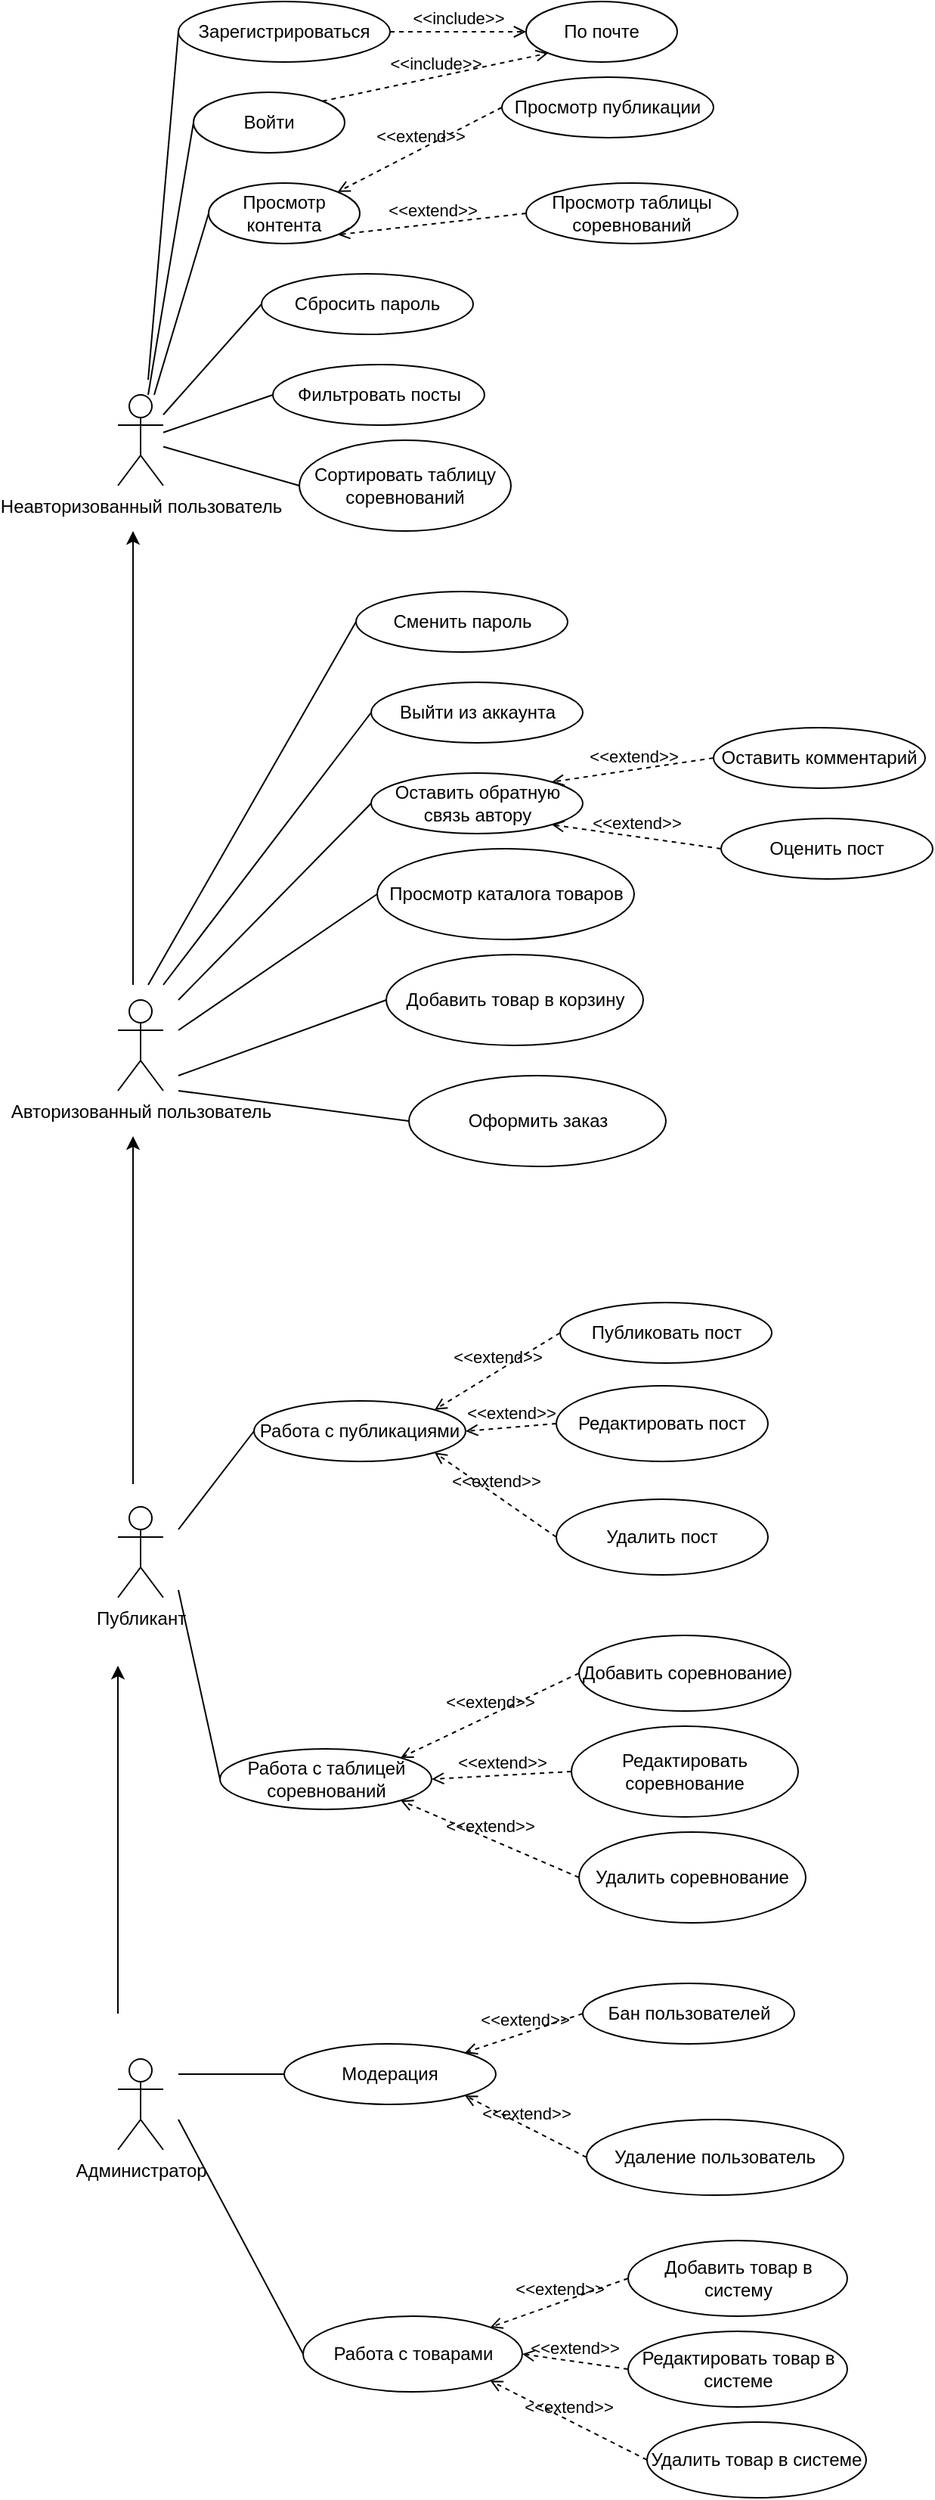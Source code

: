 <mxfile version="28.2.5">
  <diagram name="Страница — 1" id="mv64zrf2lBotsHVel3zt">
    <mxGraphModel dx="1009" dy="600" grid="1" gridSize="10" guides="1" tooltips="1" connect="1" arrows="1" fold="1" page="1" pageScale="1" pageWidth="827" pageHeight="1169" math="0" shadow="0">
      <root>
        <mxCell id="0" />
        <mxCell id="1" parent="0" />
        <mxCell id="i0R5Lt4Jgc1w6IUPzWkG-1" value="Неавторизованный пользователь" style="shape=umlActor;verticalLabelPosition=bottom;verticalAlign=top;html=1;outlineConnect=0;" parent="1" vertex="1">
          <mxGeometry x="90" y="280" width="30" height="60" as="geometry" />
        </mxCell>
        <mxCell id="i0R5Lt4Jgc1w6IUPzWkG-4" value="Авторизованный пользователь" style="shape=umlActor;verticalLabelPosition=bottom;verticalAlign=top;html=1;outlineConnect=0;" parent="1" vertex="1">
          <mxGeometry x="90" y="680" width="30" height="60" as="geometry" />
        </mxCell>
        <mxCell id="i0R5Lt4Jgc1w6IUPzWkG-5" value="Администратор" style="shape=umlActor;verticalLabelPosition=bottom;verticalAlign=top;html=1;outlineConnect=0;" parent="1" vertex="1">
          <mxGeometry x="90" y="1380" width="30" height="60" as="geometry" />
        </mxCell>
        <mxCell id="i0R5Lt4Jgc1w6IUPzWkG-6" value="Зарегистрироваться" style="ellipse;whiteSpace=wrap;html=1;align=center;" parent="1" vertex="1">
          <mxGeometry x="130" y="20" width="140" height="40" as="geometry" />
        </mxCell>
        <mxCell id="i0R5Lt4Jgc1w6IUPzWkG-7" value="Войти" style="ellipse;whiteSpace=wrap;html=1;align=center;" parent="1" vertex="1">
          <mxGeometry x="140" y="80" width="100" height="40" as="geometry" />
        </mxCell>
        <mxCell id="i0R5Lt4Jgc1w6IUPzWkG-8" value="Просмотр контента" style="ellipse;whiteSpace=wrap;html=1;align=center;" parent="1" vertex="1">
          <mxGeometry x="150" y="140" width="100" height="40" as="geometry" />
        </mxCell>
        <mxCell id="i0R5Lt4Jgc1w6IUPzWkG-9" value="" style="endArrow=classic;html=1;rounded=0;" parent="1" edge="1">
          <mxGeometry width="50" height="50" relative="1" as="geometry">
            <mxPoint x="100" y="670" as="sourcePoint" />
            <mxPoint x="100" y="370" as="targetPoint" />
          </mxGeometry>
        </mxCell>
        <mxCell id="i0R5Lt4Jgc1w6IUPzWkG-11" value="" style="endArrow=none;html=1;rounded=0;entryX=0;entryY=0.5;entryDx=0;entryDy=0;" parent="1" target="i0R5Lt4Jgc1w6IUPzWkG-6" edge="1">
          <mxGeometry width="50" height="50" relative="1" as="geometry">
            <mxPoint x="110" y="270" as="sourcePoint" />
            <mxPoint x="340" y="370" as="targetPoint" />
          </mxGeometry>
        </mxCell>
        <mxCell id="i0R5Lt4Jgc1w6IUPzWkG-12" value="" style="endArrow=none;html=1;rounded=0;entryX=0;entryY=0.5;entryDx=0;entryDy=0;" parent="1" target="i0R5Lt4Jgc1w6IUPzWkG-7" edge="1">
          <mxGeometry width="50" height="50" relative="1" as="geometry">
            <mxPoint x="110" y="280" as="sourcePoint" />
            <mxPoint x="340" y="370" as="targetPoint" />
          </mxGeometry>
        </mxCell>
        <mxCell id="i0R5Lt4Jgc1w6IUPzWkG-13" value="" style="endArrow=none;html=1;rounded=0;exitX=0;exitY=0.5;exitDx=0;exitDy=0;" parent="1" source="i0R5Lt4Jgc1w6IUPzWkG-8" target="i0R5Lt4Jgc1w6IUPzWkG-1" edge="1">
          <mxGeometry width="50" height="50" relative="1" as="geometry">
            <mxPoint x="290" y="420" as="sourcePoint" />
            <mxPoint x="340" y="370" as="targetPoint" />
          </mxGeometry>
        </mxCell>
        <mxCell id="i0R5Lt4Jgc1w6IUPzWkG-14" value="Сбросить пароль" style="ellipse;whiteSpace=wrap;html=1;align=center;" parent="1" vertex="1">
          <mxGeometry x="185" y="200" width="140" height="40" as="geometry" />
        </mxCell>
        <mxCell id="i0R5Lt4Jgc1w6IUPzWkG-15" value="Сменить пароль" style="ellipse;whiteSpace=wrap;html=1;align=center;" parent="1" vertex="1">
          <mxGeometry x="247.5" y="410" width="140" height="40" as="geometry" />
        </mxCell>
        <mxCell id="i0R5Lt4Jgc1w6IUPzWkG-16" value="Выйти из аккаунта" style="ellipse;whiteSpace=wrap;html=1;align=center;" parent="1" vertex="1">
          <mxGeometry x="257.5" y="470" width="140" height="40" as="geometry" />
        </mxCell>
        <mxCell id="i0R5Lt4Jgc1w6IUPzWkG-17" value="Оставить комментарий" style="ellipse;whiteSpace=wrap;html=1;align=center;" parent="1" vertex="1">
          <mxGeometry x="484" y="500" width="140" height="40" as="geometry" />
        </mxCell>
        <mxCell id="i0R5Lt4Jgc1w6IUPzWkG-18" value="Модерация" style="ellipse;whiteSpace=wrap;html=1;align=center;" parent="1" vertex="1">
          <mxGeometry x="200" y="1370" width="140" height="40" as="geometry" />
        </mxCell>
        <mxCell id="i0R5Lt4Jgc1w6IUPzWkG-19" value="Бан пользователей" style="ellipse;whiteSpace=wrap;html=1;align=center;" parent="1" vertex="1">
          <mxGeometry x="397.5" y="1330" width="140" height="40" as="geometry" />
        </mxCell>
        <mxCell id="i0R5Lt4Jgc1w6IUPzWkG-20" value="Удаление пользователь" style="ellipse;whiteSpace=wrap;html=1;align=center;" parent="1" vertex="1">
          <mxGeometry x="400" y="1420" width="170" height="50" as="geometry" />
        </mxCell>
        <mxCell id="i0R5Lt4Jgc1w6IUPzWkG-21" value="Оценить пост" style="ellipse;whiteSpace=wrap;html=1;align=center;" parent="1" vertex="1">
          <mxGeometry x="489" y="560" width="140" height="40" as="geometry" />
        </mxCell>
        <mxCell id="i0R5Lt4Jgc1w6IUPzWkG-22" value="Оставить обратную связь автору" style="ellipse;whiteSpace=wrap;html=1;align=center;" parent="1" vertex="1">
          <mxGeometry x="257.5" y="530" width="140" height="40" as="geometry" />
        </mxCell>
        <mxCell id="i0R5Lt4Jgc1w6IUPzWkG-23" value="Публикант" style="shape=umlActor;verticalLabelPosition=bottom;verticalAlign=top;html=1;outlineConnect=0;" parent="1" vertex="1">
          <mxGeometry x="90" y="1015" width="30" height="60" as="geometry" />
        </mxCell>
        <mxCell id="i0R5Lt4Jgc1w6IUPzWkG-24" value="Публиковать пост" style="ellipse;whiteSpace=wrap;html=1;align=center;" parent="1" vertex="1">
          <mxGeometry x="382.5" y="880" width="140" height="40" as="geometry" />
        </mxCell>
        <mxCell id="i0R5Lt4Jgc1w6IUPzWkG-25" value="Редактировать пост" style="ellipse;whiteSpace=wrap;html=1;align=center;" parent="1" vertex="1">
          <mxGeometry x="380" y="935" width="140" height="50" as="geometry" />
        </mxCell>
        <mxCell id="i0R5Lt4Jgc1w6IUPzWkG-27" value="Удалить пост" style="ellipse;whiteSpace=wrap;html=1;align=center;" parent="1" vertex="1">
          <mxGeometry x="380" y="1010" width="140" height="50" as="geometry" />
        </mxCell>
        <mxCell id="i0R5Lt4Jgc1w6IUPzWkG-32" value="Фильтровать посты" style="ellipse;whiteSpace=wrap;html=1;align=center;" parent="1" vertex="1">
          <mxGeometry x="192.5" y="260" width="140" height="40" as="geometry" />
        </mxCell>
        <mxCell id="i0R5Lt4Jgc1w6IUPzWkG-33" value="Просмотр публикации" style="ellipse;whiteSpace=wrap;html=1;align=center;" parent="1" vertex="1">
          <mxGeometry x="344" y="70" width="140" height="40" as="geometry" />
        </mxCell>
        <mxCell id="i0R5Lt4Jgc1w6IUPzWkG-34" value="Просмотр таблицы соревнований" style="ellipse;whiteSpace=wrap;html=1;align=center;" parent="1" vertex="1">
          <mxGeometry x="360" y="140" width="140" height="40" as="geometry" />
        </mxCell>
        <mxCell id="i0R5Lt4Jgc1w6IUPzWkG-36" value="Сортировать таблицу соревнований" style="ellipse;whiteSpace=wrap;html=1;align=center;" parent="1" vertex="1">
          <mxGeometry x="210" y="310" width="140" height="60" as="geometry" />
        </mxCell>
        <mxCell id="i0R5Lt4Jgc1w6IUPzWkG-37" value="Просмотр каталога товаров" style="ellipse;whiteSpace=wrap;html=1;align=center;" parent="1" vertex="1">
          <mxGeometry x="261.5" y="580" width="170" height="60" as="geometry" />
        </mxCell>
        <mxCell id="i0R5Lt4Jgc1w6IUPzWkG-38" value="Добавить товар в корзину" style="ellipse;whiteSpace=wrap;html=1;align=center;" parent="1" vertex="1">
          <mxGeometry x="267.5" y="650" width="170" height="60" as="geometry" />
        </mxCell>
        <mxCell id="i0R5Lt4Jgc1w6IUPzWkG-39" value="Оформить заказ" style="ellipse;whiteSpace=wrap;html=1;align=center;" parent="1" vertex="1">
          <mxGeometry x="282.5" y="730" width="170" height="60" as="geometry" />
        </mxCell>
        <mxCell id="i0R5Lt4Jgc1w6IUPzWkG-40" value="Добавить товар в систему" style="ellipse;whiteSpace=wrap;html=1;align=center;" parent="1" vertex="1">
          <mxGeometry x="427.5" y="1500" width="145" height="50" as="geometry" />
        </mxCell>
        <mxCell id="i0R5Lt4Jgc1w6IUPzWkG-41" value="Работа с публикациями" style="ellipse;whiteSpace=wrap;html=1;align=center;" parent="1" vertex="1">
          <mxGeometry x="180" y="945" width="140" height="40" as="geometry" />
        </mxCell>
        <mxCell id="i0R5Lt4Jgc1w6IUPzWkG-42" value="Работа с таблицей соревнований" style="ellipse;whiteSpace=wrap;html=1;align=center;" parent="1" vertex="1">
          <mxGeometry x="157.5" y="1175" width="140" height="40" as="geometry" />
        </mxCell>
        <mxCell id="i0R5Lt4Jgc1w6IUPzWkG-43" value="Добавить соревнование" style="ellipse;whiteSpace=wrap;html=1;align=center;" parent="1" vertex="1">
          <mxGeometry x="395" y="1100" width="140" height="50" as="geometry" />
        </mxCell>
        <mxCell id="i0R5Lt4Jgc1w6IUPzWkG-44" value="Редактировать соревнование" style="ellipse;whiteSpace=wrap;html=1;align=center;" parent="1" vertex="1">
          <mxGeometry x="390" y="1160" width="150" height="60" as="geometry" />
        </mxCell>
        <mxCell id="i0R5Lt4Jgc1w6IUPzWkG-45" value="Удалить соревнование" style="ellipse;whiteSpace=wrap;html=1;align=center;" parent="1" vertex="1">
          <mxGeometry x="395" y="1230" width="150" height="60" as="geometry" />
        </mxCell>
        <mxCell id="i0R5Lt4Jgc1w6IUPzWkG-46" value="По почте" style="ellipse;whiteSpace=wrap;html=1;align=center;" parent="1" vertex="1">
          <mxGeometry x="360" y="20" width="100" height="40" as="geometry" />
        </mxCell>
        <mxCell id="i0R5Lt4Jgc1w6IUPzWkG-47" value="&amp;lt;&amp;lt;include&amp;gt;&amp;gt;" style="html=1;verticalAlign=bottom;labelBackgroundColor=none;endArrow=open;endFill=0;dashed=1;rounded=0;entryX=0;entryY=0.5;entryDx=0;entryDy=0;exitX=1;exitY=0.5;exitDx=0;exitDy=0;" parent="1" source="i0R5Lt4Jgc1w6IUPzWkG-6" target="i0R5Lt4Jgc1w6IUPzWkG-46" edge="1">
          <mxGeometry width="160" relative="1" as="geometry">
            <mxPoint x="310" y="130" as="sourcePoint" />
            <mxPoint x="380" y="140" as="targetPoint" />
          </mxGeometry>
        </mxCell>
        <mxCell id="i0R5Lt4Jgc1w6IUPzWkG-48" value="&amp;lt;&amp;lt;include&amp;gt;&amp;gt;" style="html=1;verticalAlign=bottom;labelBackgroundColor=none;endArrow=open;endFill=0;dashed=1;rounded=0;entryX=0;entryY=1;entryDx=0;entryDy=0;exitX=1;exitY=0;exitDx=0;exitDy=0;" parent="1" source="i0R5Lt4Jgc1w6IUPzWkG-7" target="i0R5Lt4Jgc1w6IUPzWkG-46" edge="1">
          <mxGeometry width="160" relative="1" as="geometry">
            <mxPoint x="230" y="340" as="sourcePoint" />
            <mxPoint x="390" y="340" as="targetPoint" />
          </mxGeometry>
        </mxCell>
        <mxCell id="i0R5Lt4Jgc1w6IUPzWkG-49" value="&amp;lt;&amp;lt;extend&amp;gt;&amp;gt;" style="html=1;verticalAlign=bottom;labelBackgroundColor=none;endArrow=open;endFill=0;dashed=1;rounded=0;exitX=0;exitY=0.5;exitDx=0;exitDy=0;entryX=1;entryY=0;entryDx=0;entryDy=0;" parent="1" source="i0R5Lt4Jgc1w6IUPzWkG-33" target="i0R5Lt4Jgc1w6IUPzWkG-8" edge="1">
          <mxGeometry width="160" relative="1" as="geometry">
            <mxPoint x="230" y="340" as="sourcePoint" />
            <mxPoint x="330" y="260" as="targetPoint" />
          </mxGeometry>
        </mxCell>
        <mxCell id="i0R5Lt4Jgc1w6IUPzWkG-50" value="&amp;lt;&amp;lt;extend&amp;gt;&amp;gt;" style="html=1;verticalAlign=bottom;labelBackgroundColor=none;endArrow=open;endFill=0;dashed=1;rounded=0;exitX=0;exitY=0.5;exitDx=0;exitDy=0;entryX=1;entryY=1;entryDx=0;entryDy=0;" parent="1" source="i0R5Lt4Jgc1w6IUPzWkG-34" target="i0R5Lt4Jgc1w6IUPzWkG-8" edge="1">
          <mxGeometry width="160" relative="1" as="geometry">
            <mxPoint x="230" y="340" as="sourcePoint" />
            <mxPoint x="390" y="340" as="targetPoint" />
          </mxGeometry>
        </mxCell>
        <mxCell id="i0R5Lt4Jgc1w6IUPzWkG-52" value="" style="endArrow=none;html=1;rounded=0;entryX=0;entryY=0.5;entryDx=0;entryDy=0;" parent="1" source="i0R5Lt4Jgc1w6IUPzWkG-1" target="i0R5Lt4Jgc1w6IUPzWkG-14" edge="1">
          <mxGeometry width="50" height="50" relative="1" as="geometry">
            <mxPoint x="590" y="540" as="sourcePoint" />
            <mxPoint x="640" y="360" as="targetPoint" />
          </mxGeometry>
        </mxCell>
        <mxCell id="i0R5Lt4Jgc1w6IUPzWkG-53" value="" style="endArrow=none;html=1;rounded=0;entryX=0;entryY=0.5;entryDx=0;entryDy=0;" parent="1" source="i0R5Lt4Jgc1w6IUPzWkG-1" target="i0R5Lt4Jgc1w6IUPzWkG-32" edge="1">
          <mxGeometry width="50" height="50" relative="1" as="geometry">
            <mxPoint x="450" y="493" as="sourcePoint" />
            <mxPoint x="515" y="420" as="targetPoint" />
          </mxGeometry>
        </mxCell>
        <mxCell id="i0R5Lt4Jgc1w6IUPzWkG-54" value="" style="endArrow=none;html=1;rounded=0;entryX=0;entryY=0.5;entryDx=0;entryDy=0;" parent="1" source="i0R5Lt4Jgc1w6IUPzWkG-1" target="i0R5Lt4Jgc1w6IUPzWkG-36" edge="1">
          <mxGeometry width="50" height="50" relative="1" as="geometry">
            <mxPoint x="350" y="465" as="sourcePoint" />
            <mxPoint x="422" y="440" as="targetPoint" />
          </mxGeometry>
        </mxCell>
        <mxCell id="i0R5Lt4Jgc1w6IUPzWkG-56" value="" style="endArrow=none;html=1;rounded=0;entryX=0;entryY=0.5;entryDx=0;entryDy=0;" parent="1" target="i0R5Lt4Jgc1w6IUPzWkG-15" edge="1">
          <mxGeometry width="50" height="50" relative="1" as="geometry">
            <mxPoint x="110" y="670" as="sourcePoint" />
            <mxPoint x="280" y="526" as="targetPoint" />
          </mxGeometry>
        </mxCell>
        <mxCell id="i0R5Lt4Jgc1w6IUPzWkG-57" value="" style="endArrow=none;html=1;rounded=0;exitX=0;exitY=0.5;exitDx=0;exitDy=0;" parent="1" source="i0R5Lt4Jgc1w6IUPzWkG-16" edge="1">
          <mxGeometry width="50" height="50" relative="1" as="geometry">
            <mxPoint x="170" y="630" as="sourcePoint" />
            <mxPoint x="120" y="670" as="targetPoint" />
          </mxGeometry>
        </mxCell>
        <mxCell id="i0R5Lt4Jgc1w6IUPzWkG-58" value="" style="endArrow=none;html=1;rounded=0;exitX=0;exitY=0.5;exitDx=0;exitDy=0;" parent="1" source="i0R5Lt4Jgc1w6IUPzWkG-22" edge="1">
          <mxGeometry width="50" height="50" relative="1" as="geometry">
            <mxPoint x="200" y="680" as="sourcePoint" />
            <mxPoint x="130" y="680" as="targetPoint" />
          </mxGeometry>
        </mxCell>
        <mxCell id="i0R5Lt4Jgc1w6IUPzWkG-59" value="" style="endArrow=none;html=1;rounded=0;entryX=0;entryY=0.5;entryDx=0;entryDy=0;" parent="1" target="i0R5Lt4Jgc1w6IUPzWkG-37" edge="1">
          <mxGeometry width="50" height="50" relative="1" as="geometry">
            <mxPoint x="130" y="700" as="sourcePoint" />
            <mxPoint x="280" y="746" as="targetPoint" />
          </mxGeometry>
        </mxCell>
        <mxCell id="i0R5Lt4Jgc1w6IUPzWkG-60" value="" style="endArrow=none;html=1;rounded=0;entryX=0;entryY=0.5;entryDx=0;entryDy=0;" parent="1" target="i0R5Lt4Jgc1w6IUPzWkG-38" edge="1">
          <mxGeometry width="50" height="50" relative="1" as="geometry">
            <mxPoint x="130" y="730" as="sourcePoint" />
            <mxPoint x="310" y="786" as="targetPoint" />
          </mxGeometry>
        </mxCell>
        <mxCell id="i0R5Lt4Jgc1w6IUPzWkG-61" value="" style="endArrow=none;html=1;rounded=0;entryX=0;entryY=0.5;entryDx=0;entryDy=0;" parent="1" target="i0R5Lt4Jgc1w6IUPzWkG-39" edge="1">
          <mxGeometry width="50" height="50" relative="1" as="geometry">
            <mxPoint x="130" y="740" as="sourcePoint" />
            <mxPoint x="350" y="816" as="targetPoint" />
          </mxGeometry>
        </mxCell>
        <mxCell id="i0R5Lt4Jgc1w6IUPzWkG-62" value="&amp;lt;&amp;lt;extend&amp;gt;&amp;gt;" style="html=1;verticalAlign=bottom;labelBackgroundColor=none;endArrow=open;endFill=0;dashed=1;rounded=0;exitX=0;exitY=0.5;exitDx=0;exitDy=0;entryX=1;entryY=0;entryDx=0;entryDy=0;" parent="1" source="i0R5Lt4Jgc1w6IUPzWkG-17" target="i0R5Lt4Jgc1w6IUPzWkG-22" edge="1">
          <mxGeometry width="160" relative="1" as="geometry">
            <mxPoint x="685" y="430" as="sourcePoint" />
            <mxPoint x="560" y="444" as="targetPoint" />
          </mxGeometry>
        </mxCell>
        <mxCell id="i0R5Lt4Jgc1w6IUPzWkG-63" value="&amp;lt;&amp;lt;extend&amp;gt;&amp;gt;" style="html=1;verticalAlign=bottom;labelBackgroundColor=none;endArrow=open;endFill=0;dashed=1;rounded=0;exitX=0;exitY=0.5;exitDx=0;exitDy=0;entryX=1;entryY=1;entryDx=0;entryDy=0;" parent="1" source="i0R5Lt4Jgc1w6IUPzWkG-21" target="i0R5Lt4Jgc1w6IUPzWkG-22" edge="1">
          <mxGeometry width="160" relative="1" as="geometry">
            <mxPoint x="825" y="490" as="sourcePoint" />
            <mxPoint x="700" y="504" as="targetPoint" />
          </mxGeometry>
        </mxCell>
        <mxCell id="i0R5Lt4Jgc1w6IUPzWkG-64" value="" style="endArrow=none;html=1;rounded=0;entryX=0;entryY=0.5;entryDx=0;entryDy=0;" parent="1" target="i0R5Lt4Jgc1w6IUPzWkG-41" edge="1">
          <mxGeometry width="50" height="50" relative="1" as="geometry">
            <mxPoint x="130" y="1030" as="sourcePoint" />
            <mxPoint x="382" y="890" as="targetPoint" />
          </mxGeometry>
        </mxCell>
        <mxCell id="i0R5Lt4Jgc1w6IUPzWkG-65" value="" style="endArrow=none;html=1;rounded=0;exitX=0;exitY=0.5;exitDx=0;exitDy=0;" parent="1" source="i0R5Lt4Jgc1w6IUPzWkG-42" edge="1">
          <mxGeometry width="50" height="50" relative="1" as="geometry">
            <mxPoint x="260" y="1100" as="sourcePoint" />
            <mxPoint x="130" y="1070" as="targetPoint" />
          </mxGeometry>
        </mxCell>
        <mxCell id="i0R5Lt4Jgc1w6IUPzWkG-66" value="&amp;lt;&amp;lt;extend&amp;gt;&amp;gt;" style="html=1;verticalAlign=bottom;labelBackgroundColor=none;endArrow=open;endFill=0;dashed=1;rounded=0;exitX=0;exitY=0.5;exitDx=0;exitDy=0;entryX=1;entryY=0;entryDx=0;entryDy=0;" parent="1" source="i0R5Lt4Jgc1w6IUPzWkG-24" target="i0R5Lt4Jgc1w6IUPzWkG-41" edge="1">
          <mxGeometry width="160" relative="1" as="geometry">
            <mxPoint x="662" y="836" as="sourcePoint" />
            <mxPoint x="550" y="820" as="targetPoint" />
          </mxGeometry>
        </mxCell>
        <mxCell id="i0R5Lt4Jgc1w6IUPzWkG-67" value="&amp;lt;&amp;lt;extend&amp;gt;&amp;gt;" style="html=1;verticalAlign=bottom;labelBackgroundColor=none;endArrow=open;endFill=0;dashed=1;rounded=0;exitX=0;exitY=0.5;exitDx=0;exitDy=0;entryX=1;entryY=0.5;entryDx=0;entryDy=0;" parent="1" source="i0R5Lt4Jgc1w6IUPzWkG-25" target="i0R5Lt4Jgc1w6IUPzWkG-41" edge="1">
          <mxGeometry width="160" relative="1" as="geometry">
            <mxPoint x="582" y="946" as="sourcePoint" />
            <mxPoint x="470" y="930" as="targetPoint" />
          </mxGeometry>
        </mxCell>
        <mxCell id="i0R5Lt4Jgc1w6IUPzWkG-68" value="&amp;lt;&amp;lt;extend&amp;gt;&amp;gt;" style="html=1;verticalAlign=bottom;labelBackgroundColor=none;endArrow=open;endFill=0;dashed=1;rounded=0;exitX=0;exitY=0.5;exitDx=0;exitDy=0;entryX=1;entryY=1;entryDx=0;entryDy=0;" parent="1" source="i0R5Lt4Jgc1w6IUPzWkG-27" target="i0R5Lt4Jgc1w6IUPzWkG-41" edge="1">
          <mxGeometry width="160" relative="1" as="geometry">
            <mxPoint x="662" y="1026" as="sourcePoint" />
            <mxPoint x="550" y="1010" as="targetPoint" />
          </mxGeometry>
        </mxCell>
        <mxCell id="i0R5Lt4Jgc1w6IUPzWkG-69" value="&amp;lt;&amp;lt;extend&amp;gt;&amp;gt;" style="html=1;verticalAlign=bottom;labelBackgroundColor=none;endArrow=open;endFill=0;dashed=1;rounded=0;exitX=0;exitY=0.5;exitDx=0;exitDy=0;entryX=1;entryY=0;entryDx=0;entryDy=0;" parent="1" source="i0R5Lt4Jgc1w6IUPzWkG-43" target="i0R5Lt4Jgc1w6IUPzWkG-42" edge="1">
          <mxGeometry width="160" relative="1" as="geometry">
            <mxPoint x="622" y="1316" as="sourcePoint" />
            <mxPoint x="510" y="1300" as="targetPoint" />
          </mxGeometry>
        </mxCell>
        <mxCell id="i0R5Lt4Jgc1w6IUPzWkG-70" value="&amp;lt;&amp;lt;extend&amp;gt;&amp;gt;" style="html=1;verticalAlign=bottom;labelBackgroundColor=none;endArrow=open;endFill=0;dashed=1;rounded=0;exitX=0;exitY=0.5;exitDx=0;exitDy=0;entryX=1;entryY=0.5;entryDx=0;entryDy=0;" parent="1" source="i0R5Lt4Jgc1w6IUPzWkG-44" target="i0R5Lt4Jgc1w6IUPzWkG-42" edge="1">
          <mxGeometry width="160" relative="1" as="geometry">
            <mxPoint x="792" y="1256" as="sourcePoint" />
            <mxPoint x="680" y="1240" as="targetPoint" />
          </mxGeometry>
        </mxCell>
        <mxCell id="i0R5Lt4Jgc1w6IUPzWkG-71" value="&amp;lt;&amp;lt;extend&amp;gt;&amp;gt;" style="html=1;verticalAlign=bottom;labelBackgroundColor=none;endArrow=open;endFill=0;dashed=1;rounded=0;exitX=0;exitY=0.5;exitDx=0;exitDy=0;entryX=1;entryY=1;entryDx=0;entryDy=0;" parent="1" source="i0R5Lt4Jgc1w6IUPzWkG-45" target="i0R5Lt4Jgc1w6IUPzWkG-42" edge="1">
          <mxGeometry width="160" relative="1" as="geometry">
            <mxPoint x="792" y="1276" as="sourcePoint" />
            <mxPoint x="680" y="1260" as="targetPoint" />
          </mxGeometry>
        </mxCell>
        <mxCell id="i0R5Lt4Jgc1w6IUPzWkG-72" value="Работа с товарами" style="ellipse;whiteSpace=wrap;html=1;align=center;" parent="1" vertex="1">
          <mxGeometry x="212.5" y="1550" width="145" height="50" as="geometry" />
        </mxCell>
        <mxCell id="i0R5Lt4Jgc1w6IUPzWkG-73" value="Редактировать товар в системе" style="ellipse;whiteSpace=wrap;html=1;align=center;" parent="1" vertex="1">
          <mxGeometry x="427.5" y="1560" width="145" height="50" as="geometry" />
        </mxCell>
        <mxCell id="i0R5Lt4Jgc1w6IUPzWkG-74" value="Удалить товар в системе" style="ellipse;whiteSpace=wrap;html=1;align=center;" parent="1" vertex="1">
          <mxGeometry x="440" y="1620" width="145" height="50" as="geometry" />
        </mxCell>
        <mxCell id="i0R5Lt4Jgc1w6IUPzWkG-75" value="" style="endArrow=none;html=1;rounded=0;exitX=0;exitY=0.5;exitDx=0;exitDy=0;" parent="1" source="i0R5Lt4Jgc1w6IUPzWkG-18" edge="1">
          <mxGeometry width="50" height="50" relative="1" as="geometry">
            <mxPoint x="257" y="1455" as="sourcePoint" />
            <mxPoint x="130" y="1390" as="targetPoint" />
          </mxGeometry>
        </mxCell>
        <mxCell id="i0R5Lt4Jgc1w6IUPzWkG-76" value="" style="endArrow=none;html=1;rounded=0;exitX=0;exitY=0.5;exitDx=0;exitDy=0;" parent="1" source="i0R5Lt4Jgc1w6IUPzWkG-72" edge="1">
          <mxGeometry width="50" height="50" relative="1" as="geometry">
            <mxPoint x="297" y="1615" as="sourcePoint" />
            <mxPoint x="130" y="1420" as="targetPoint" />
          </mxGeometry>
        </mxCell>
        <mxCell id="i0R5Lt4Jgc1w6IUPzWkG-77" value="&amp;lt;&amp;lt;extend&amp;gt;&amp;gt;" style="html=1;verticalAlign=bottom;labelBackgroundColor=none;endArrow=open;endFill=0;dashed=1;rounded=0;exitX=0;exitY=0.5;exitDx=0;exitDy=0;entryX=1;entryY=0;entryDx=0;entryDy=0;" parent="1" source="i0R5Lt4Jgc1w6IUPzWkG-19" target="i0R5Lt4Jgc1w6IUPzWkG-18" edge="1">
          <mxGeometry width="160" relative="1" as="geometry">
            <mxPoint x="438" y="1371" as="sourcePoint" />
            <mxPoint x="320" y="1320" as="targetPoint" />
          </mxGeometry>
        </mxCell>
        <mxCell id="i0R5Lt4Jgc1w6IUPzWkG-78" value="&amp;lt;&amp;lt;extend&amp;gt;&amp;gt;" style="html=1;verticalAlign=bottom;labelBackgroundColor=none;endArrow=open;endFill=0;dashed=1;rounded=0;exitX=0;exitY=0.5;exitDx=0;exitDy=0;entryX=1;entryY=1;entryDx=0;entryDy=0;" parent="1" source="i0R5Lt4Jgc1w6IUPzWkG-20" target="i0R5Lt4Jgc1w6IUPzWkG-18" edge="1">
          <mxGeometry width="160" relative="1" as="geometry">
            <mxPoint x="588" y="1481" as="sourcePoint" />
            <mxPoint x="470" y="1430" as="targetPoint" />
          </mxGeometry>
        </mxCell>
        <mxCell id="i0R5Lt4Jgc1w6IUPzWkG-79" value="&amp;lt;&amp;lt;extend&amp;gt;&amp;gt;" style="html=1;verticalAlign=bottom;labelBackgroundColor=none;endArrow=open;endFill=0;dashed=1;rounded=0;exitX=0;exitY=0.5;exitDx=0;exitDy=0;entryX=1;entryY=0;entryDx=0;entryDy=0;" parent="1" source="i0R5Lt4Jgc1w6IUPzWkG-40" target="i0R5Lt4Jgc1w6IUPzWkG-72" edge="1">
          <mxGeometry width="160" relative="1" as="geometry">
            <mxPoint x="728" y="1571" as="sourcePoint" />
            <mxPoint x="610" y="1520" as="targetPoint" />
          </mxGeometry>
        </mxCell>
        <mxCell id="i0R5Lt4Jgc1w6IUPzWkG-80" value="&amp;lt;&amp;lt;extend&amp;gt;&amp;gt;" style="html=1;verticalAlign=bottom;labelBackgroundColor=none;endArrow=open;endFill=0;dashed=1;rounded=0;exitX=0;exitY=0.5;exitDx=0;exitDy=0;entryX=1;entryY=0.5;entryDx=0;entryDy=0;" parent="1" source="i0R5Lt4Jgc1w6IUPzWkG-73" target="i0R5Lt4Jgc1w6IUPzWkG-72" edge="1">
          <mxGeometry width="160" relative="1" as="geometry">
            <mxPoint x="688" y="1641" as="sourcePoint" />
            <mxPoint x="570" y="1590" as="targetPoint" />
          </mxGeometry>
        </mxCell>
        <mxCell id="i0R5Lt4Jgc1w6IUPzWkG-81" value="&amp;lt;&amp;lt;extend&amp;gt;&amp;gt;" style="html=1;verticalAlign=bottom;labelBackgroundColor=none;endArrow=open;endFill=0;dashed=1;rounded=0;exitX=0;exitY=0.5;exitDx=0;exitDy=0;entryX=1;entryY=1;entryDx=0;entryDy=0;" parent="1" source="i0R5Lt4Jgc1w6IUPzWkG-74" target="i0R5Lt4Jgc1w6IUPzWkG-72" edge="1">
          <mxGeometry width="160" relative="1" as="geometry">
            <mxPoint x="598" y="1721" as="sourcePoint" />
            <mxPoint x="480" y="1670" as="targetPoint" />
          </mxGeometry>
        </mxCell>
        <mxCell id="i0R5Lt4Jgc1w6IUPzWkG-82" value="" style="endArrow=classic;html=1;rounded=0;" parent="1" edge="1">
          <mxGeometry width="50" height="50" relative="1" as="geometry">
            <mxPoint x="100" y="1000" as="sourcePoint" />
            <mxPoint x="100" y="770" as="targetPoint" />
          </mxGeometry>
        </mxCell>
        <mxCell id="i0R5Lt4Jgc1w6IUPzWkG-83" value="" style="endArrow=classic;html=1;rounded=0;" parent="1" edge="1">
          <mxGeometry width="50" height="50" relative="1" as="geometry">
            <mxPoint x="90" y="1350" as="sourcePoint" />
            <mxPoint x="90" y="1120" as="targetPoint" />
          </mxGeometry>
        </mxCell>
      </root>
    </mxGraphModel>
  </diagram>
</mxfile>
